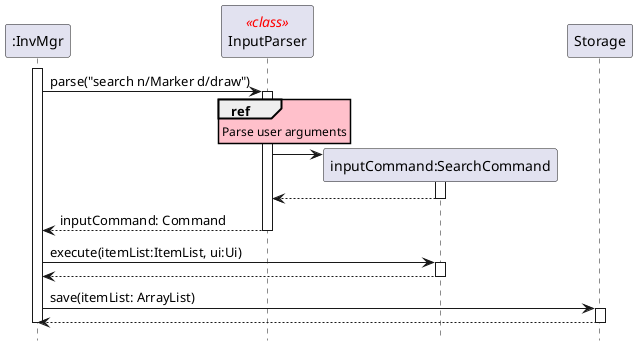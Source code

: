 @startuml

skinparam sequenceStereotypeFontColor red
skinparam SequenceReferenceBackgroundColor pink
hide footbox

Participant ":InvMgr" as InvMgr
Participant "InputParser" as InputParser <<class>>
Participant "inputCommand:SearchCommand" as SearchCommand

activate InvMgr
    InvMgr -> InputParser: parse("search n/Marker d/draw")
    ref over InputParser
        Parse user arguments
    end
    activate InputParser
        create SearchCommand
        InputParser -> SearchCommand:
        activate SearchCommand
        return
    return inputCommand: Command

    InvMgr -> SearchCommand: execute(itemList:ItemList, ui:Ui)
    activate SearchCommand
    return

    InvMgr -> Storage: save(itemList: ArrayList)
    activate Storage
    return

deactivate InvMgr

@enduml
